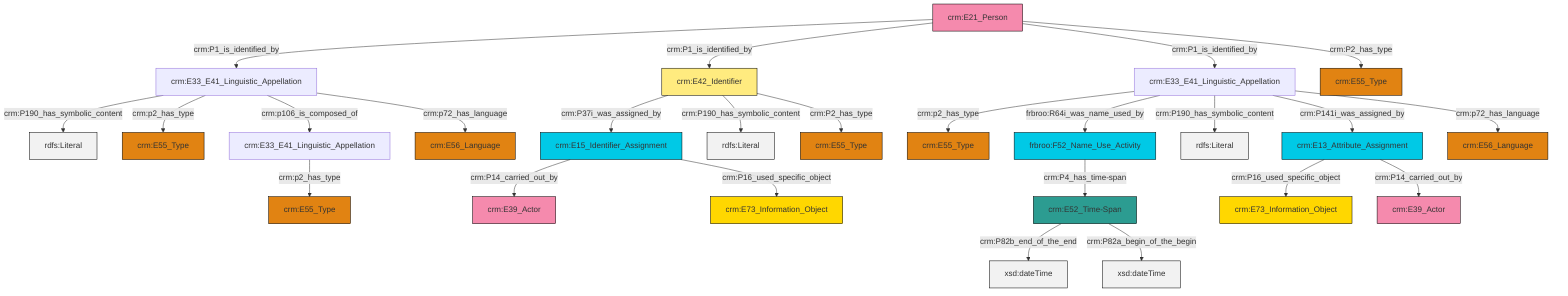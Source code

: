 graph TD
classDef Literal fill:#f2f2f2,stroke:#000000;
classDef CRM_Entity fill:#FFFFFF,stroke:#000000;
classDef Temporal_Entity fill:#00C9E6, stroke:#000000;
classDef Type fill:#E18312, stroke:#000000;
classDef Time-Span fill:#2C9C91, stroke:#000000;
classDef Appellation fill:#FFEB7F, stroke:#000000;
classDef Place fill:#008836, stroke:#000000;
classDef Persistent_Item fill:#B266B2, stroke:#000000;
classDef Conceptual_Object fill:#FFD700, stroke:#000000;
classDef Physical_Thing fill:#D2B48C, stroke:#000000;
classDef Actor fill:#f58aad, stroke:#000000;
classDef PC_Classes fill:#4ce600, stroke:#000000;
classDef Multi fill:#cccccc,stroke:#000000;

0["crm:E42_Identifier"]:::Appellation -->|crm:P37i_was_assigned_by| 1["crm:E15_Identifier_Assignment"]:::Temporal_Entity
2["crm:E21_Person"]:::Actor -->|crm:P1_is_identified_by| 3["crm:E33_E41_Linguistic_Appellation"]:::Default
3["crm:E33_E41_Linguistic_Appellation"]:::Default -->|crm:P190_has_symbolic_content| 4[rdfs:Literal]:::Literal
5["crm:E33_E41_Linguistic_Appellation"]:::Default -->|crm:p2_has_type| 6["crm:E55_Type"]:::Type
0["crm:E42_Identifier"]:::Appellation -->|crm:P190_has_symbolic_content| 9[rdfs:Literal]:::Literal
3["crm:E33_E41_Linguistic_Appellation"]:::Default -->|crm:p2_has_type| 10["crm:E55_Type"]:::Type
11["crm:E13_Attribute_Assignment"]:::Temporal_Entity -->|crm:P16_used_specific_object| 12["crm:E73_Information_Object"]:::Conceptual_Object
11["crm:E13_Attribute_Assignment"]:::Temporal_Entity -->|crm:P14_carried_out_by| 7["crm:E39_Actor"]:::Actor
1["crm:E15_Identifier_Assignment"]:::Temporal_Entity -->|crm:P14_carried_out_by| 15["crm:E39_Actor"]:::Actor
19["crm:E52_Time-Span"]:::Time-Span -->|crm:P82b_end_of_the_end| 20[xsd:dateTime]:::Literal
1["crm:E15_Identifier_Assignment"]:::Temporal_Entity -->|crm:P16_used_specific_object| 17["crm:E73_Information_Object"]:::Conceptual_Object
3["crm:E33_E41_Linguistic_Appellation"]:::Default -->|crm:p106_is_composed_of| 13["crm:E33_E41_Linguistic_Appellation"]:::Default
19["crm:E52_Time-Span"]:::Time-Span -->|crm:P82a_begin_of_the_begin| 26[xsd:dateTime]:::Literal
5["crm:E33_E41_Linguistic_Appellation"]:::Default -->|frbroo:R64i_was_name_used_by| 30["frbroo:F52_Name_Use_Activity"]:::Temporal_Entity
5["crm:E33_E41_Linguistic_Appellation"]:::Default -->|crm:P190_has_symbolic_content| 31[rdfs:Literal]:::Literal
5["crm:E33_E41_Linguistic_Appellation"]:::Default -->|crm:P141i_was_assigned_by| 11["crm:E13_Attribute_Assignment"]:::Temporal_Entity
3["crm:E33_E41_Linguistic_Appellation"]:::Default -->|crm:p72_has_language| 27["crm:E56_Language"]:::Type
0["crm:E42_Identifier"]:::Appellation -->|crm:P2_has_type| 37["crm:E55_Type"]:::Type
13["crm:E33_E41_Linguistic_Appellation"]:::Default -->|crm:p2_has_type| 21["crm:E55_Type"]:::Type
30["frbroo:F52_Name_Use_Activity"]:::Temporal_Entity -->|crm:P4_has_time-span| 19["crm:E52_Time-Span"]:::Time-Span
2["crm:E21_Person"]:::Actor -->|crm:P1_is_identified_by| 0["crm:E42_Identifier"]:::Appellation
2["crm:E21_Person"]:::Actor -->|crm:P1_is_identified_by| 5["crm:E33_E41_Linguistic_Appellation"]:::Default
2["crm:E21_Person"]:::Actor -->|crm:P2_has_type| 39["crm:E55_Type"]:::Type
5["crm:E33_E41_Linguistic_Appellation"]:::Default -->|crm:p72_has_language| 23["crm:E56_Language"]:::Type